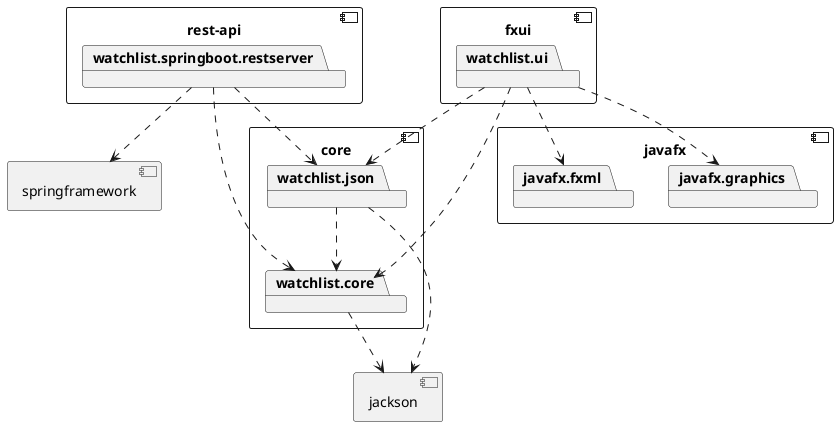 @startuml pakkediagram

component core {
  package watchlist.core
  package watchlist.json
}

component jackson {
}

component fxui {
  package watchlist.ui
}

component javafx {
  package javafx.graphics
  package javafx.fxml
}

component rest-api {
  package watchlist.springboot.restserver
}

component springframework

watchlist.core ..> jackson
watchlist.json ..> jackson

watchlist.json ..> watchlist.core

watchlist.ui ..> watchlist.core
watchlist.ui ..> watchlist.json
watchlist.ui ..> javafx.fxml
watchlist.ui ..> javafx.graphics

watchlist.springboot.restserver ..> watchlist.json
watchlist.springboot.restserver ..> watchlist.core
watchlist.springboot.restserver ..> springframework


@enduml
